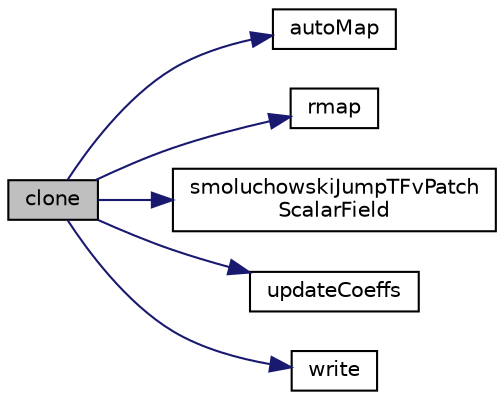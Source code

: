 digraph "clone"
{
  bgcolor="transparent";
  edge [fontname="Helvetica",fontsize="10",labelfontname="Helvetica",labelfontsize="10"];
  node [fontname="Helvetica",fontsize="10",shape=record];
  rankdir="LR";
  Node14 [label="clone",height=0.2,width=0.4,color="black", fillcolor="grey75", style="filled", fontcolor="black"];
  Node14 -> Node15 [color="midnightblue",fontsize="10",style="solid",fontname="Helvetica"];
  Node15 [label="autoMap",height=0.2,width=0.4,color="black",URL="$a32977.html#a14e8e75907d10256d8a4ab61520e7e08",tooltip="Map (and resize as needed) from self given a mapping object. "];
  Node14 -> Node16 [color="midnightblue",fontsize="10",style="solid",fontname="Helvetica"];
  Node16 [label="rmap",height=0.2,width=0.4,color="black",URL="$a32977.html#ab6aa65dcb6b44c32aac96832aaf2623f",tooltip="Reverse map the given fvPatchField onto this fvPatchField. "];
  Node14 -> Node17 [color="midnightblue",fontsize="10",style="solid",fontname="Helvetica"];
  Node17 [label="smoluchowskiJumpTFvPatch\lScalarField",height=0.2,width=0.4,color="black",URL="$a32977.html#af9f9ffe6c2cd512e56f6cfe6937e811c",tooltip="Construct from patch and internal field. "];
  Node14 -> Node18 [color="midnightblue",fontsize="10",style="solid",fontname="Helvetica"];
  Node18 [label="updateCoeffs",height=0.2,width=0.4,color="black",URL="$a32977.html#a578f7c989cf81854d45213ec3ee3062a",tooltip="Update the coefficients associated with the patch field. "];
  Node14 -> Node19 [color="midnightblue",fontsize="10",style="solid",fontname="Helvetica"];
  Node19 [label="write",height=0.2,width=0.4,color="black",URL="$a32977.html#aee7d874639b15522c4b683f23bbff5fd",tooltip="Write. "];
}
